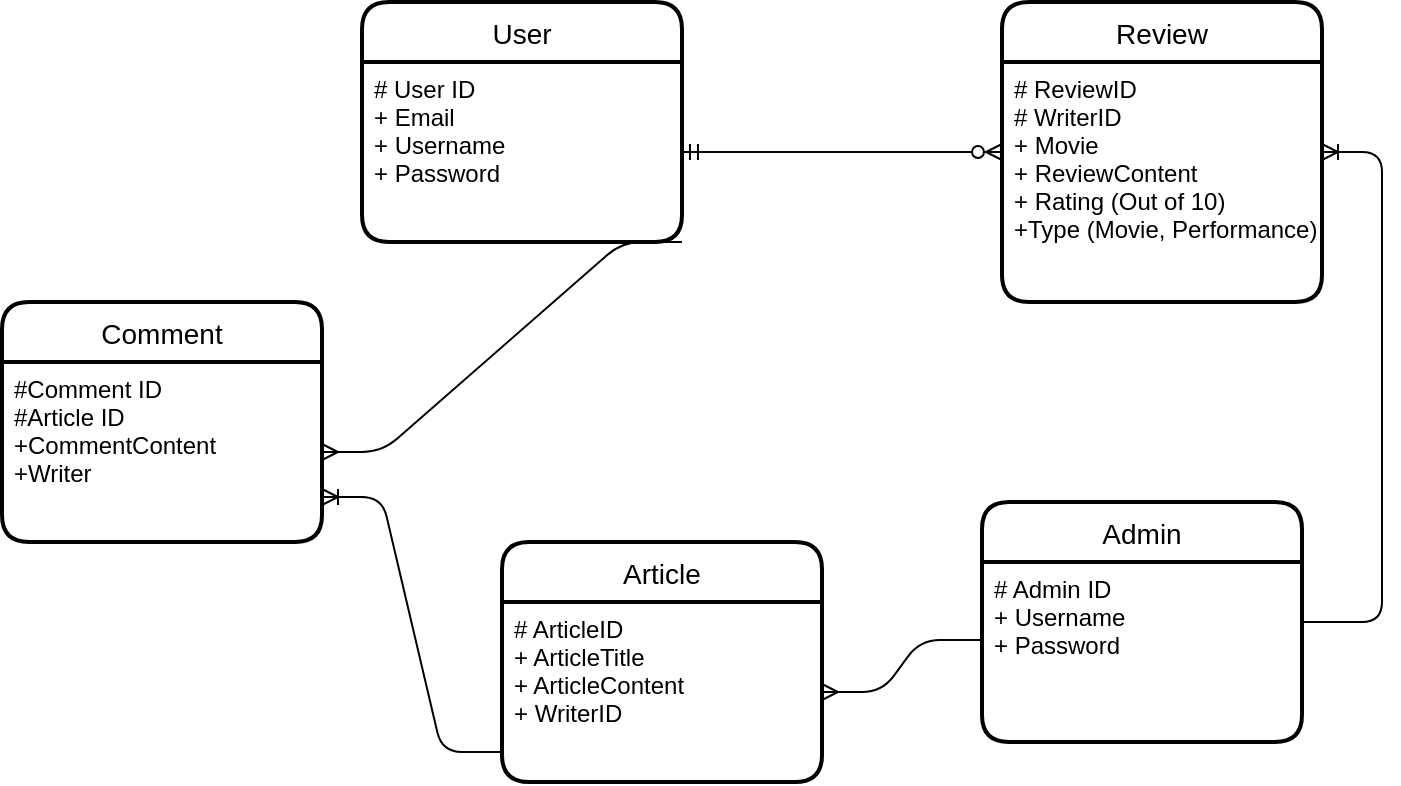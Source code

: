<mxfile version="13.10.2" type="device"><diagram id="R2lEEEUBdFMjLlhIrx00" name="Page-1"><mxGraphModel dx="1350" dy="804" grid="1" gridSize="10" guides="1" tooltips="1" connect="1" arrows="1" fold="1" page="1" pageScale="1" pageWidth="850" pageHeight="1100" math="0" shadow="0" extFonts="Permanent Marker^https://fonts.googleapis.com/css?family=Permanent+Marker"><root><mxCell id="0"/><mxCell id="1" parent="0"/><mxCell id="7yxq83yesXcSXbsBLqOC-1" value="User" style="swimlane;childLayout=stackLayout;horizontal=1;startSize=30;horizontalStack=0;rounded=1;fontSize=14;fontStyle=0;strokeWidth=2;resizeParent=0;resizeLast=1;shadow=0;dashed=0;align=center;" vertex="1" parent="1"><mxGeometry x="210" y="150" width="160" height="120" as="geometry"/></mxCell><mxCell id="7yxq83yesXcSXbsBLqOC-2" value="# User ID&#xA;+ Email&#xA;+ Username&#xA;+ Password&#xA;&#xA;" style="align=left;strokeColor=none;fillColor=none;spacingLeft=4;fontSize=12;verticalAlign=top;resizable=0;rotatable=0;part=1;" vertex="1" parent="7yxq83yesXcSXbsBLqOC-1"><mxGeometry y="30" width="160" height="90" as="geometry"/></mxCell><mxCell id="7yxq83yesXcSXbsBLqOC-3" value="Review" style="swimlane;childLayout=stackLayout;horizontal=1;startSize=30;horizontalStack=0;rounded=1;fontSize=14;fontStyle=0;strokeWidth=2;resizeParent=0;resizeLast=1;shadow=0;dashed=0;align=center;" vertex="1" parent="1"><mxGeometry x="530" y="150" width="160" height="150" as="geometry"/></mxCell><mxCell id="7yxq83yesXcSXbsBLqOC-4" value="# ReviewID&#xA;# WriterID&#xA;+ Movie&#xA;+ ReviewContent&#xA;+ Rating (Out of 10)&#xA;+Type (Movie, Performance)&#xA;&#xA;&#xA;&#xA;&#xA;&#xA;" style="align=left;strokeColor=none;fillColor=none;spacingLeft=4;fontSize=12;verticalAlign=top;resizable=0;rotatable=0;part=1;" vertex="1" parent="7yxq83yesXcSXbsBLqOC-3"><mxGeometry y="30" width="160" height="120" as="geometry"/></mxCell><mxCell id="7yxq83yesXcSXbsBLqOC-5" value="Admin" style="swimlane;childLayout=stackLayout;horizontal=1;startSize=30;horizontalStack=0;rounded=1;fontSize=14;fontStyle=0;strokeWidth=2;resizeParent=0;resizeLast=1;shadow=0;dashed=0;align=center;" vertex="1" parent="1"><mxGeometry x="520" y="400" width="160" height="120" as="geometry"/></mxCell><mxCell id="7yxq83yesXcSXbsBLqOC-6" value="# Admin ID&#xA;+ Username&#xA;+ Password&#xA;" style="align=left;strokeColor=none;fillColor=none;spacingLeft=4;fontSize=12;verticalAlign=top;resizable=0;rotatable=0;part=1;" vertex="1" parent="7yxq83yesXcSXbsBLqOC-5"><mxGeometry y="30" width="160" height="90" as="geometry"/></mxCell><mxCell id="7yxq83yesXcSXbsBLqOC-7" value="Article" style="swimlane;childLayout=stackLayout;horizontal=1;startSize=30;horizontalStack=0;rounded=1;fontSize=14;fontStyle=0;strokeWidth=2;resizeParent=0;resizeLast=1;shadow=0;dashed=0;align=center;" vertex="1" parent="1"><mxGeometry x="280" y="420" width="160" height="120" as="geometry"/></mxCell><mxCell id="7yxq83yesXcSXbsBLqOC-8" value="# ArticleID&#xA;+ ArticleTitle&#xA;+ ArticleContent&#xA;+ WriterID&#xA;&#xA;" style="align=left;strokeColor=none;fillColor=none;spacingLeft=4;fontSize=12;verticalAlign=top;resizable=0;rotatable=0;part=1;" vertex="1" parent="7yxq83yesXcSXbsBLqOC-7"><mxGeometry y="30" width="160" height="90" as="geometry"/></mxCell><mxCell id="7yxq83yesXcSXbsBLqOC-9" value="" style="edgeStyle=entityRelationEdgeStyle;fontSize=12;html=1;endArrow=ERzeroToMany;startArrow=ERmandOne;entryX=0;entryY=0.5;entryDx=0;entryDy=0;" edge="1" parent="1" source="7yxq83yesXcSXbsBLqOC-2" target="7yxq83yesXcSXbsBLqOC-3"><mxGeometry width="100" height="100" relative="1" as="geometry"><mxPoint x="330" y="220" as="sourcePoint"/><mxPoint x="430" y="120" as="targetPoint"/></mxGeometry></mxCell><mxCell id="7yxq83yesXcSXbsBLqOC-11" value="" style="edgeStyle=entityRelationEdgeStyle;fontSize=12;html=1;endArrow=ERoneToMany;exitX=1;exitY=0.5;exitDx=0;exitDy=0;" edge="1" parent="1" source="7yxq83yesXcSXbsBLqOC-5" target="7yxq83yesXcSXbsBLqOC-3"><mxGeometry width="100" height="100" relative="1" as="geometry"><mxPoint x="510" y="400" as="sourcePoint"/><mxPoint x="700" y="340" as="targetPoint"/></mxGeometry></mxCell><mxCell id="7yxq83yesXcSXbsBLqOC-12" value="" style="edgeStyle=entityRelationEdgeStyle;fontSize=12;html=1;endArrow=ERmany;exitX=-0.006;exitY=0.433;exitDx=0;exitDy=0;exitPerimeter=0;entryX=1;entryY=0.5;entryDx=0;entryDy=0;" edge="1" parent="1" source="7yxq83yesXcSXbsBLqOC-6" target="7yxq83yesXcSXbsBLqOC-8"><mxGeometry width="100" height="100" relative="1" as="geometry"><mxPoint x="630" y="680" as="sourcePoint"/><mxPoint x="730" y="580" as="targetPoint"/></mxGeometry></mxCell><mxCell id="7yxq83yesXcSXbsBLqOC-13" value="Comment" style="swimlane;childLayout=stackLayout;horizontal=1;startSize=30;horizontalStack=0;rounded=1;fontSize=14;fontStyle=0;strokeWidth=2;resizeParent=0;resizeLast=1;shadow=0;dashed=0;align=center;" vertex="1" parent="1"><mxGeometry x="30" y="300" width="160" height="120" as="geometry"/></mxCell><mxCell id="7yxq83yesXcSXbsBLqOC-14" value="#Comment ID&#xA;#Article ID&#xA;+CommentContent&#xA;+Writer&#xA;&#xA;&#xA;&#xA;&#xA;" style="align=left;strokeColor=none;fillColor=none;spacingLeft=4;fontSize=12;verticalAlign=top;resizable=0;rotatable=0;part=1;" vertex="1" parent="7yxq83yesXcSXbsBLqOC-13"><mxGeometry y="30" width="160" height="90" as="geometry"/></mxCell><mxCell id="7yxq83yesXcSXbsBLqOC-15" value="" style="edgeStyle=entityRelationEdgeStyle;fontSize=12;html=1;endArrow=ERmany;exitX=1;exitY=1;exitDx=0;exitDy=0;" edge="1" parent="1" source="7yxq83yesXcSXbsBLqOC-2" target="7yxq83yesXcSXbsBLqOC-14"><mxGeometry width="100" height="100" relative="1" as="geometry"><mxPoint x="40" y="210" as="sourcePoint"/><mxPoint x="160" y="170" as="targetPoint"/></mxGeometry></mxCell><mxCell id="7yxq83yesXcSXbsBLqOC-16" value="" style="edgeStyle=entityRelationEdgeStyle;fontSize=12;html=1;endArrow=ERoneToMany;exitX=0;exitY=0.833;exitDx=0;exitDy=0;exitPerimeter=0;entryX=1;entryY=0.75;entryDx=0;entryDy=0;" edge="1" parent="1" source="7yxq83yesXcSXbsBLqOC-8" target="7yxq83yesXcSXbsBLqOC-14"><mxGeometry width="100" height="100" relative="1" as="geometry"><mxPoint x="60" y="700" as="sourcePoint"/><mxPoint x="160" y="600" as="targetPoint"/></mxGeometry></mxCell></root></mxGraphModel></diagram></mxfile>